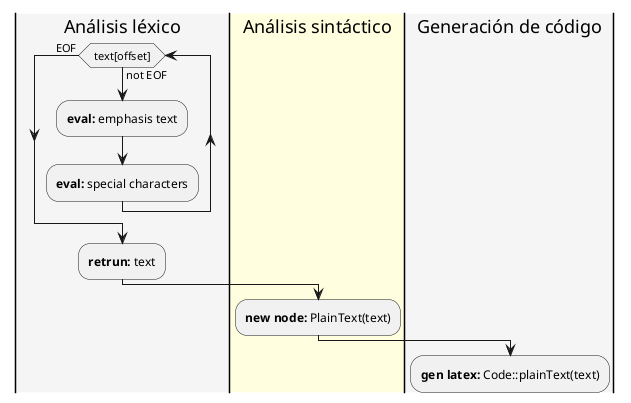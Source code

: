 @startuml
    |#WhiteSmoke|Análisis léxico|
        while ( text[offset] ) is (not EOF)
            :**eval:** emphasis text;
            :**eval:** special characters;
        endwhile ( EOF )
            :**retrun:** text; 
    |#LightYellow|Análisis sintáctico|
        :**new node:** PlainText(text);
    |#WhiteSmoke|Generación de código|
        :**gen latex:** Code::plainText(text);
@enduml